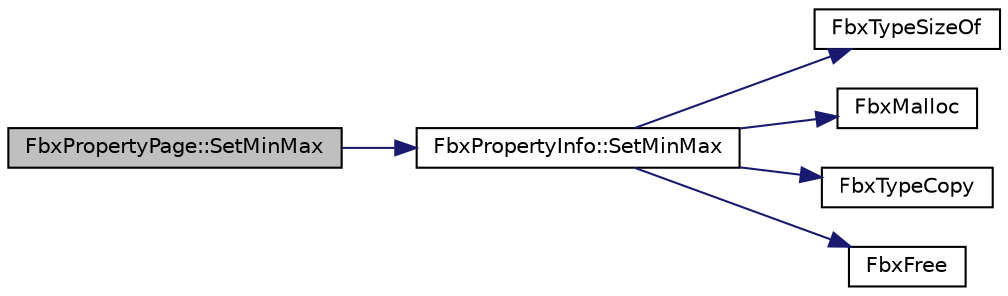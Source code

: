 digraph "FbxPropertyPage::SetMinMax"
{
  edge [fontname="Helvetica",fontsize="10",labelfontname="Helvetica",labelfontsize="10"];
  node [fontname="Helvetica",fontsize="10",shape=record];
  rankdir="LR";
  Node314 [label="FbxPropertyPage::SetMinMax",height=0.2,width=0.4,color="black", fillcolor="grey75", style="filled", fontcolor="black"];
  Node314 -> Node315 [color="midnightblue",fontsize="10",style="solid",fontname="Helvetica"];
  Node315 [label="FbxPropertyInfo::SetMinMax",height=0.2,width=0.4,color="black", fillcolor="white", style="filled",URL="$class_fbx_property_info.html#a9edba58ea8139407afbaf58d06ed03b4"];
  Node315 -> Node316 [color="midnightblue",fontsize="10",style="solid",fontname="Helvetica"];
  Node316 [label="FbxTypeSizeOf",height=0.2,width=0.4,color="black", fillcolor="white", style="filled",URL="$fbxpropertytypes_8h.html#a23a75d616d2641d83f36ece02d9f492a"];
  Node315 -> Node317 [color="midnightblue",fontsize="10",style="solid",fontname="Helvetica"];
  Node317 [label="FbxMalloc",height=0.2,width=0.4,color="black", fillcolor="white", style="filled",URL="$fbxalloc_8h.html#af0f73e834a47891d363d352f0e054271"];
  Node315 -> Node318 [color="midnightblue",fontsize="10",style="solid",fontname="Helvetica"];
  Node318 [label="FbxTypeCopy",height=0.2,width=0.4,color="black", fillcolor="white", style="filled",URL="$fbxpropertytypes_8h.html#aa84afc41ca06f90eb4e56fa7a2c8c791"];
  Node315 -> Node319 [color="midnightblue",fontsize="10",style="solid",fontname="Helvetica"];
  Node319 [label="FbxFree",height=0.2,width=0.4,color="black", fillcolor="white", style="filled",URL="$fbxalloc_8h.html#a8252906713d55f4c56e7ba84221d3852"];
}
